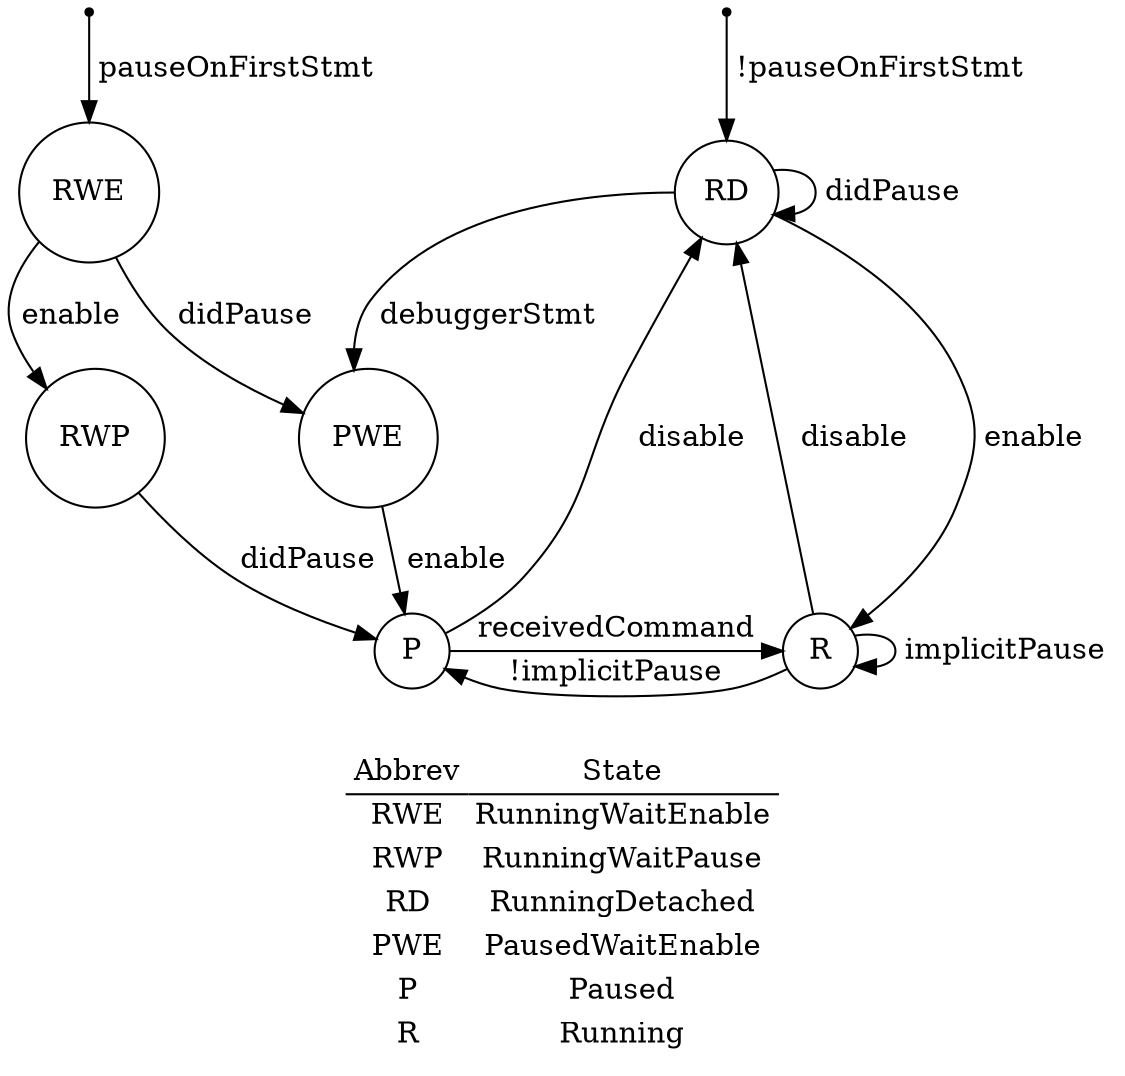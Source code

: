digraph InspectorFSM {
  node [shape = point];
  init1;
  init2;

  node [shape = circle];
  init1 -> RWE [ label = " pauseOnFirstStmt " ]
  init2 -> RD [ label = " !pauseOnFirstStmt " ]
  RD -> RD [ label = " didPause" ];
  RD -> PWE [ label = " debuggerStmt " ];
  RWE -> PWE [ label = " didPause " ];
  RWP -> P [label = " didPause " ];
  RD -> R [ label = " enable " ];
  PWE -> P [label = " enable " ];
  RWE -> RWP [ label = " enable" ];
  R -> P [ label = " !implicitPause " ];
  R -> R [ label = " implicitPause "];
  P -> R [ label = " receivedCommand " ];
  P -> RD [ label = " disable "];
  R -> RD [ label = " disable "];

  { rank = same; RD RWE }
  { rank = same; R P }

  label = < <table border="0">
    <!-- hack: empty row for spacing -->
    <tr> <td></td><td> </td></tr>

    <tr><td>Abbrev</td><td>State</td></tr>
    <hr/>
    <tr><td>RWE</td><td>RunningWaitEnable</td></tr>
    <tr><td>RWP</td><td>RunningWaitPause</td></tr>
    <tr><td>RD</td><td>RunningDetached</td></tr>
    <tr><td>PWE</td><td>PausedWaitEnable</td></tr>
    <tr><td>P</td><td>Paused</td></tr>
    <tr><td>R</td><td>Running</td></tr>
  </table> >;
  labelloc = "b";
}
